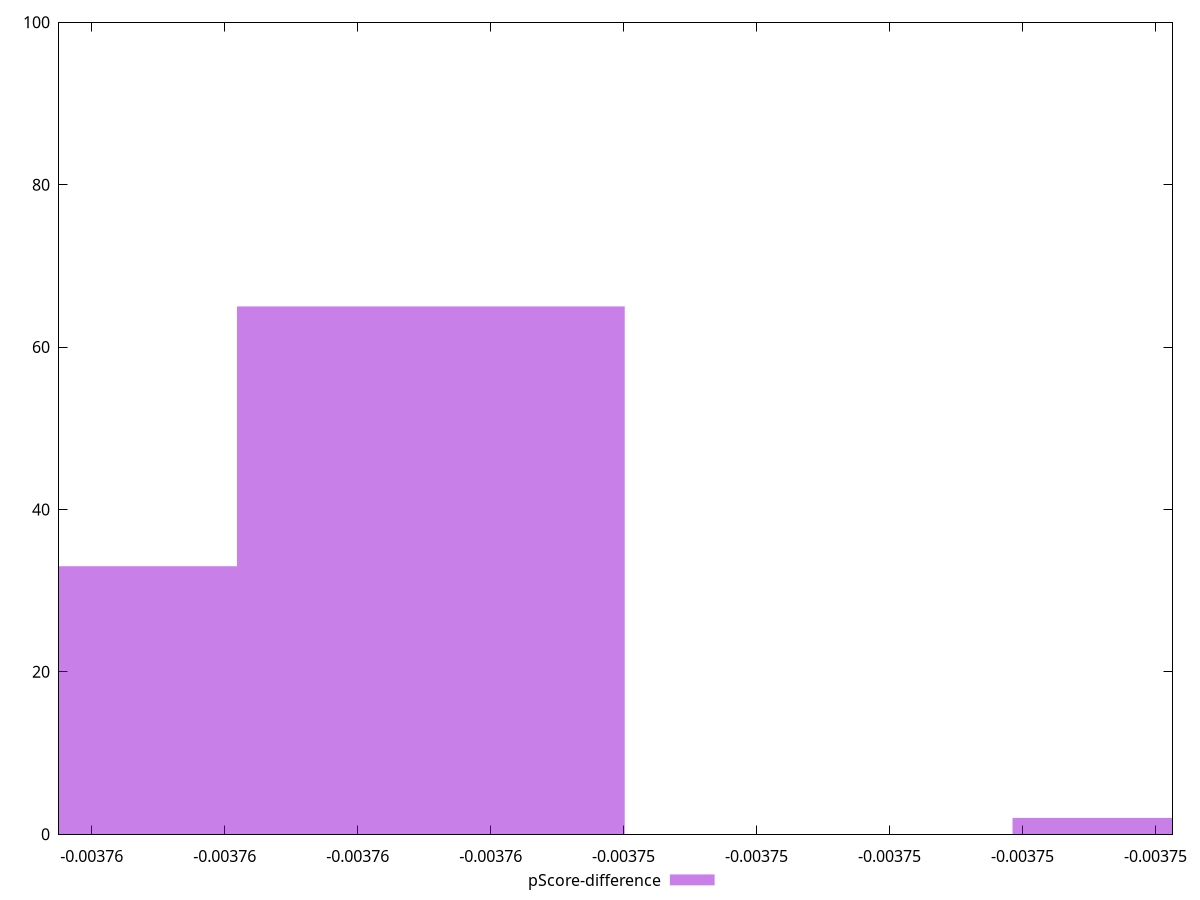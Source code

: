 reset

$pScoreDifference <<EOF
-0.0037452324883578817 2
-0.0037568998792873454 65
-0.0037627335747520774 33
EOF

set key outside below
set boxwidth 0.000005833695464731903
set xrange [-0.0037624940840934318:-0.00374574273262826]
set yrange [0:100]
set trange [0:100]
set style fill transparent solid 0.5 noborder
set terminal svg size 640, 490 enhanced background rgb 'white'
set output "report_00013_2021-02-09T12-04-24.940Z/uses-long-cache-ttl/samples/pages+cached/pScore-difference/histogram.svg"

plot $pScoreDifference title "pScore-difference" with boxes

reset
